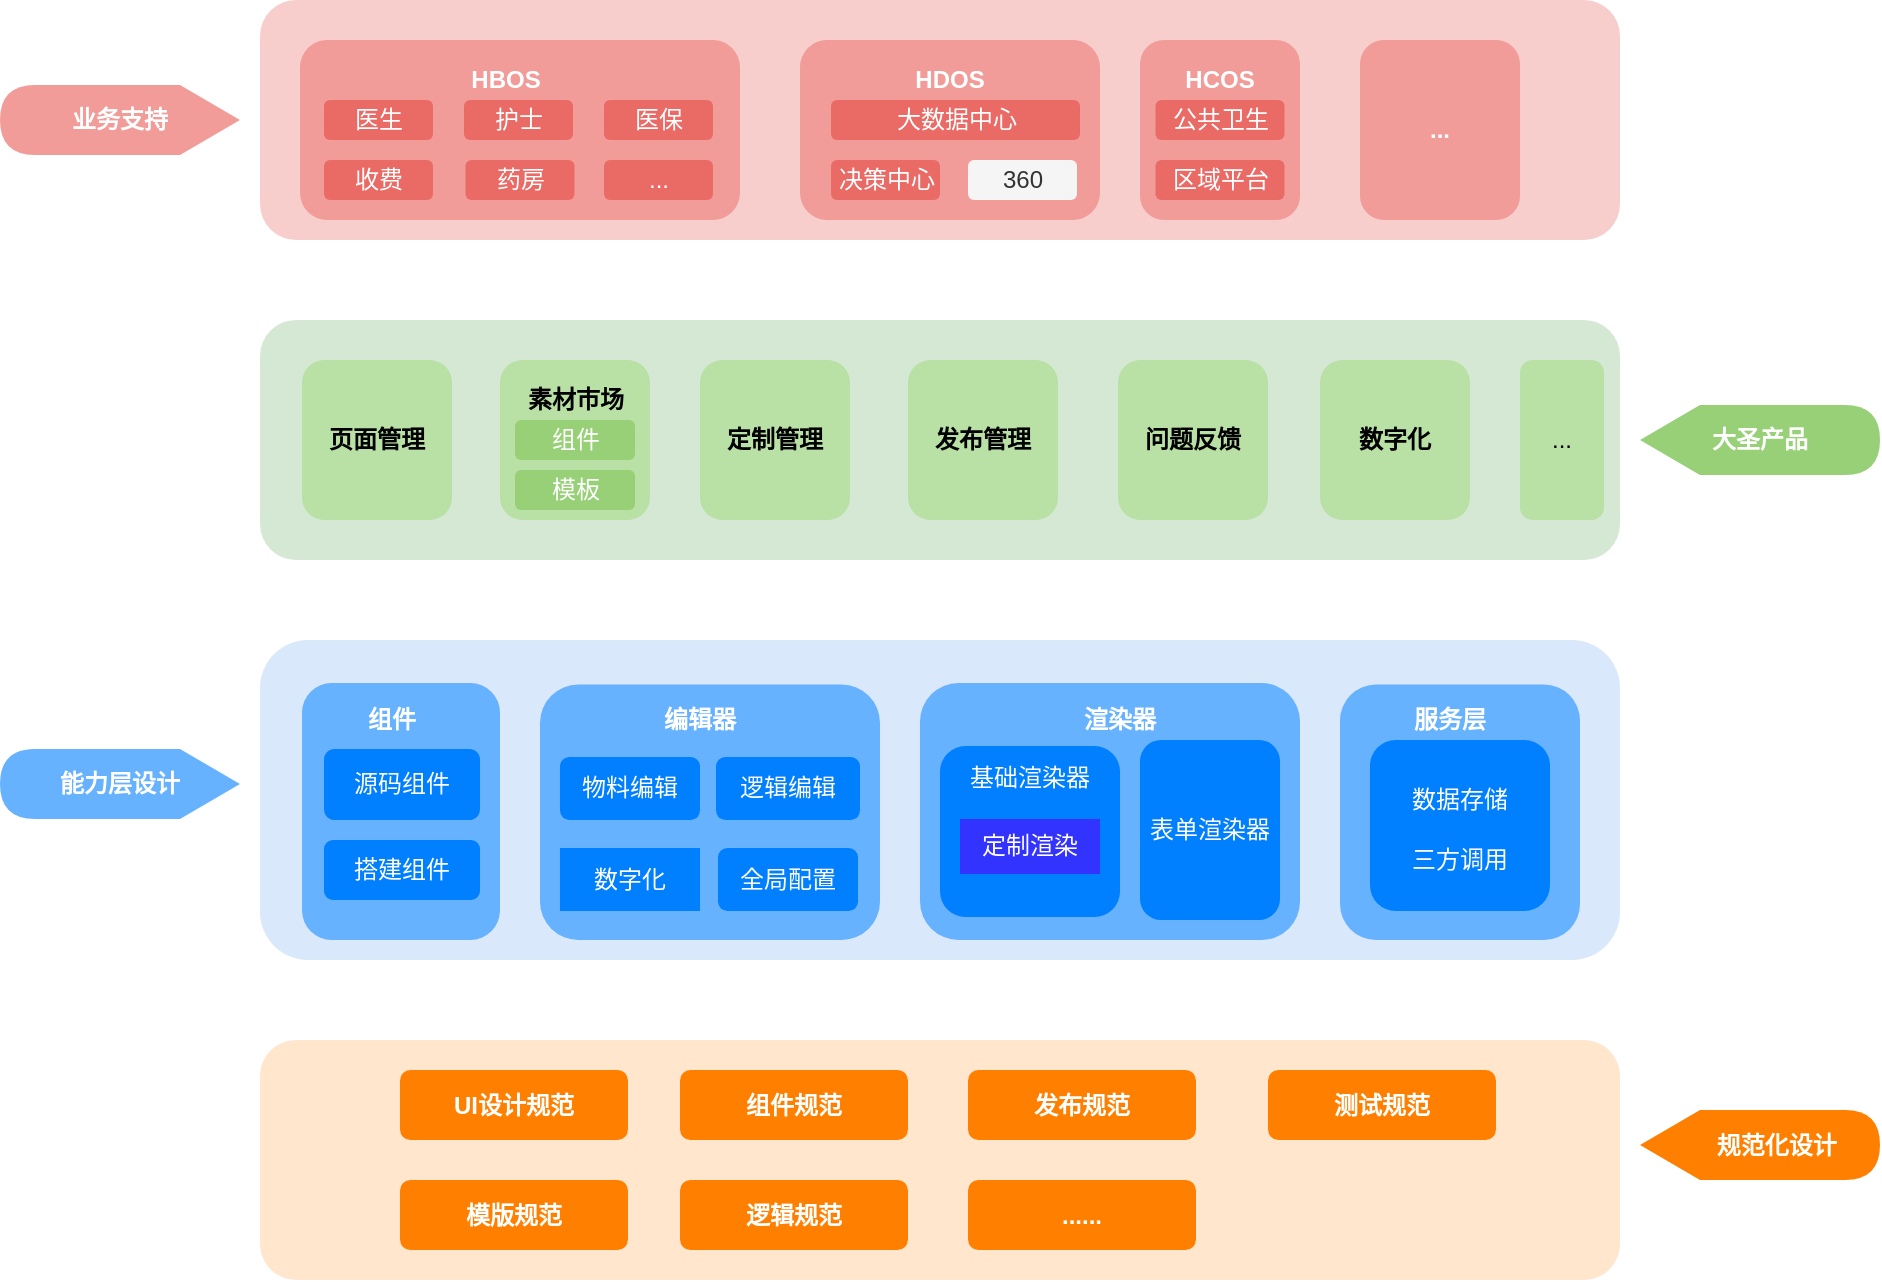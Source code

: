 <mxfile version="24.6.2" type="github" pages="2">
  <diagram name="第 1 页" id="Ihx0P2SWV2xgKwI4vrT0">
    <mxGraphModel dx="2275" dy="1494" grid="1" gridSize="10" guides="1" tooltips="1" connect="1" arrows="1" fold="1" page="1" pageScale="1" pageWidth="1169" pageHeight="827" math="0" shadow="0">
      <root>
        <mxCell id="0" />
        <mxCell id="1" parent="0" />
        <mxCell id="CBLO3VD58gaESAwxVpmc-16" value="&lt;h3&gt;&lt;br&gt;&lt;/h3&gt;" style="rounded=1;whiteSpace=wrap;html=1;fillColor=#FFE6CC;strokeColor=none;glass=0;" vertex="1" parent="1">
          <mxGeometry x="80" y="440" width="680" height="120" as="geometry" />
        </mxCell>
        <mxCell id="CBLO3VD58gaESAwxVpmc-18" value="&lt;font color=&quot;#ffffff&quot;&gt;&lt;b&gt;&amp;nbsp; &amp;nbsp; &amp;nbsp;规范化设计&lt;/b&gt;&lt;/font&gt;" style="shape=display;whiteSpace=wrap;html=1;fillColor=#FF8000;strokeColor=none;fontColor=#000000;" vertex="1" parent="1">
          <mxGeometry x="770" y="475" width="120" height="35" as="geometry" />
        </mxCell>
        <mxCell id="CBLO3VD58gaESAwxVpmc-19" value="" style="rounded=1;whiteSpace=wrap;html=1;shadow=0;rotation=0;glass=0;fillColor=#dae8fc;strokeColor=none;" vertex="1" parent="1">
          <mxGeometry x="80" y="240" width="680" height="160" as="geometry" />
        </mxCell>
        <mxCell id="CBLO3VD58gaESAwxVpmc-20" value="&lt;font color=&quot;#ffffff&quot;&gt;&lt;b&gt;能力层设计&lt;/b&gt;&lt;/font&gt;" style="shape=display;whiteSpace=wrap;html=1;fillColor=#66B2FF;strokeColor=none;direction=west;" vertex="1" parent="1">
          <mxGeometry x="-50" y="294.5" width="120" height="35" as="geometry" />
        </mxCell>
        <mxCell id="CBLO3VD58gaESAwxVpmc-21" value="" style="rounded=1;whiteSpace=wrap;html=1;fillColor=#66B2FF;strokeColor=none;" vertex="1" parent="1">
          <mxGeometry x="101" y="261.5" width="99" height="128.5" as="geometry" />
        </mxCell>
        <mxCell id="CBLO3VD58gaESAwxVpmc-22" value="&lt;span style=&quot;color: rgb(255, 255, 255);&quot;&gt;&lt;b&gt;组件&lt;/b&gt;&lt;/span&gt;" style="rounded=0;whiteSpace=wrap;html=1;strokeColor=none;fillColor=none;" vertex="1" parent="1">
          <mxGeometry x="106" y="270" width="80" height="20" as="geometry" />
        </mxCell>
        <mxCell id="CBLO3VD58gaESAwxVpmc-23" value="&lt;font color=&quot;#ffffff&quot;&gt;源码组件&lt;/font&gt;" style="rounded=1;whiteSpace=wrap;html=1;strokeColor=none;fillColor=#007FFF;" vertex="1" parent="1">
          <mxGeometry x="112" y="294.5" width="78" height="35.5" as="geometry" />
        </mxCell>
        <mxCell id="CBLO3VD58gaESAwxVpmc-24" value="&lt;font color=&quot;#ffffff&quot;&gt;搭建组件&lt;/font&gt;" style="rounded=1;whiteSpace=wrap;html=1;strokeColor=none;fillColor=#007FFF;" vertex="1" parent="1">
          <mxGeometry x="112" y="340" width="78" height="30" as="geometry" />
        </mxCell>
        <mxCell id="CBLO3VD58gaESAwxVpmc-26" value="" style="rounded=1;whiteSpace=wrap;html=1;fillColor=#66B2FF;strokeColor=none;" vertex="1" parent="1">
          <mxGeometry x="220" y="262.25" width="170" height="127.75" as="geometry" />
        </mxCell>
        <mxCell id="CBLO3VD58gaESAwxVpmc-27" value="&lt;font color=&quot;#ffffff&quot;&gt;&lt;b&gt;编辑器&lt;/b&gt;&lt;/font&gt;" style="rounded=0;whiteSpace=wrap;html=1;strokeColor=none;fillColor=none;" vertex="1" parent="1">
          <mxGeometry x="260" y="270" width="80" height="20" as="geometry" />
        </mxCell>
        <mxCell id="CBLO3VD58gaESAwxVpmc-28" value="" style="rounded=1;whiteSpace=wrap;html=1;fillColor=#66B2FF;strokeColor=none;" vertex="1" parent="1">
          <mxGeometry x="410" y="261.5" width="190" height="128.5" as="geometry" />
        </mxCell>
        <mxCell id="CBLO3VD58gaESAwxVpmc-29" value="&lt;font color=&quot;#ffffff&quot;&gt;&lt;b&gt;渲染器&lt;/b&gt;&lt;/font&gt;" style="rounded=0;whiteSpace=wrap;html=1;strokeColor=none;fillColor=none;" vertex="1" parent="1">
          <mxGeometry x="470" y="270" width="80" height="20" as="geometry" />
        </mxCell>
        <mxCell id="CBLO3VD58gaESAwxVpmc-30" value="" style="rounded=1;whiteSpace=wrap;html=1;fillColor=#66B2FF;strokeColor=none;" vertex="1" parent="1">
          <mxGeometry x="620" y="262.25" width="120" height="127.75" as="geometry" />
        </mxCell>
        <mxCell id="CBLO3VD58gaESAwxVpmc-31" value="&lt;font color=&quot;#ffffff&quot;&gt;服务层&lt;/font&gt;" style="rounded=0;whiteSpace=wrap;html=1;strokeColor=none;fillColor=none;fontStyle=1" vertex="1" parent="1">
          <mxGeometry x="635" y="270" width="80" height="20" as="geometry" />
        </mxCell>
        <mxCell id="CBLO3VD58gaESAwxVpmc-32" value="" style="rounded=1;whiteSpace=wrap;html=1;shadow=0;rotation=0;glass=0;fillColor=#d5e8d4;strokeColor=none;" vertex="1" parent="1">
          <mxGeometry x="80" y="80" width="680" height="120" as="geometry" />
        </mxCell>
        <mxCell id="CBLO3VD58gaESAwxVpmc-34" value="&lt;font color=&quot;#ffffff&quot;&gt;&lt;b&gt;大圣产品&lt;/b&gt;&lt;/font&gt;" style="shape=display;whiteSpace=wrap;html=1;fillColor=#97D077;strokeColor=none;" vertex="1" parent="1">
          <mxGeometry x="770" y="122.5" width="120" height="35" as="geometry" />
        </mxCell>
        <mxCell id="CBLO3VD58gaESAwxVpmc-35" value="" style="rounded=1;whiteSpace=wrap;html=1;shadow=0;rotation=0;glass=0;fillColor=#f8cecc;strokeColor=none;" vertex="1" parent="1">
          <mxGeometry x="80" y="-80" width="680" height="120" as="geometry" />
        </mxCell>
        <mxCell id="CBLO3VD58gaESAwxVpmc-36" value="&lt;font color=&quot;#ffffff&quot;&gt;&lt;b&gt;业务支持&lt;/b&gt;&lt;/font&gt;" style="shape=display;whiteSpace=wrap;html=1;fillColor=#F19C99;strokeColor=none;direction=west;" vertex="1" parent="1">
          <mxGeometry x="-50" y="-37.5" width="120" height="35" as="geometry" />
        </mxCell>
        <mxCell id="CBLO3VD58gaESAwxVpmc-37" value="&lt;b&gt;UI设计规范&lt;/b&gt;" style="rounded=1;whiteSpace=wrap;html=1;fillColor=#FF8000;strokeColor=none;fontColor=#FFFFFF;" vertex="1" parent="1">
          <mxGeometry x="150" y="455" width="114" height="35" as="geometry" />
        </mxCell>
        <mxCell id="CBLO3VD58gaESAwxVpmc-38" value="&lt;b&gt;组件规范&lt;/b&gt;" style="rounded=1;whiteSpace=wrap;html=1;fillColor=#FF8000;strokeColor=none;fontColor=#FFFFFF;" vertex="1" parent="1">
          <mxGeometry x="290" y="455" width="114" height="35" as="geometry" />
        </mxCell>
        <mxCell id="CBLO3VD58gaESAwxVpmc-39" value="&lt;b&gt;发布规范&lt;/b&gt;" style="rounded=1;whiteSpace=wrap;html=1;fillColor=#FF8000;strokeColor=none;fontColor=#FFFFFF;" vertex="1" parent="1">
          <mxGeometry x="434" y="455" width="114" height="35" as="geometry" />
        </mxCell>
        <mxCell id="CBLO3VD58gaESAwxVpmc-40" value="&lt;b&gt;测试规范&lt;/b&gt;" style="rounded=1;whiteSpace=wrap;html=1;fillColor=#FF8000;strokeColor=none;fontColor=#FFFFFF;" vertex="1" parent="1">
          <mxGeometry x="584" y="455" width="114" height="35" as="geometry" />
        </mxCell>
        <mxCell id="CBLO3VD58gaESAwxVpmc-41" value="&lt;b&gt;模版规范&lt;/b&gt;" style="rounded=1;whiteSpace=wrap;html=1;fillColor=#FF8000;strokeColor=none;fontColor=#FFFFFF;" vertex="1" parent="1">
          <mxGeometry x="150" y="510" width="114" height="35" as="geometry" />
        </mxCell>
        <mxCell id="CBLO3VD58gaESAwxVpmc-42" value="&lt;b&gt;逻辑规范&lt;/b&gt;" style="rounded=1;whiteSpace=wrap;html=1;fillColor=#FF8000;strokeColor=none;fontColor=#FFFFFF;" vertex="1" parent="1">
          <mxGeometry x="290" y="510" width="114" height="35" as="geometry" />
        </mxCell>
        <mxCell id="CBLO3VD58gaESAwxVpmc-43" value="&lt;b&gt;......&lt;/b&gt;" style="rounded=1;whiteSpace=wrap;html=1;fillColor=#FF8000;strokeColor=none;fontColor=#FFFFFF;" vertex="1" parent="1">
          <mxGeometry x="434" y="510" width="114" height="35" as="geometry" />
        </mxCell>
        <mxCell id="CBLO3VD58gaESAwxVpmc-45" value="" style="rounded=1;whiteSpace=wrap;html=1;strokeColor=none;fillColor=#007FFF;" vertex="1" parent="1">
          <mxGeometry x="420" y="293" width="90" height="85.5" as="geometry" />
        </mxCell>
        <mxCell id="CBLO3VD58gaESAwxVpmc-46" value="&lt;font color=&quot;#ffffff&quot;&gt;表单渲染器&lt;/font&gt;" style="rounded=1;whiteSpace=wrap;html=1;strokeColor=none;fillColor=#007FFF;" vertex="1" parent="1">
          <mxGeometry x="520" y="290" width="70" height="90" as="geometry" />
        </mxCell>
        <mxCell id="CBLO3VD58gaESAwxVpmc-51" value="基础渲染器" style="rounded=0;whiteSpace=wrap;html=1;strokeColor=none;fillColor=none;fontColor=#FFFFFF;" vertex="1" parent="1">
          <mxGeometry x="430" y="298.5" width="70" height="20" as="geometry" />
        </mxCell>
        <mxCell id="CBLO3VD58gaESAwxVpmc-52" value="定制渲染" style="rounded=0;whiteSpace=wrap;html=1;fillColor=#3333FF;strokeColor=none;fontColor=#FFFFFF;" vertex="1" parent="1">
          <mxGeometry x="430" y="329.5" width="70" height="27.5" as="geometry" />
        </mxCell>
        <mxCell id="CBLO3VD58gaESAwxVpmc-53" value="" style="rounded=1;whiteSpace=wrap;html=1;strokeColor=none;fillColor=#007FFF;" vertex="1" parent="1">
          <mxGeometry x="635" y="290" width="90" height="85.5" as="geometry" />
        </mxCell>
        <mxCell id="CBLO3VD58gaESAwxVpmc-54" value="数据存储" style="rounded=1;whiteSpace=wrap;html=1;fillColor=none;strokeColor=none;fontColor=#FFFFFF;" vertex="1" parent="1">
          <mxGeometry x="640" y="309.75" width="80" height="20.5" as="geometry" />
        </mxCell>
        <mxCell id="CBLO3VD58gaESAwxVpmc-55" value="三方调用" style="rounded=1;whiteSpace=wrap;html=1;strokeColor=none;fillColor=none;fontColor=#FFFFFF;" vertex="1" parent="1">
          <mxGeometry x="640" y="340" width="80" height="20" as="geometry" />
        </mxCell>
        <mxCell id="CBLO3VD58gaESAwxVpmc-56" value="&lt;font color=&quot;#ffffff&quot;&gt;物料编辑&lt;/font&gt;" style="rounded=1;whiteSpace=wrap;html=1;strokeColor=none;fillColor=#007FFF;" vertex="1" parent="1">
          <mxGeometry x="230" y="298.5" width="70" height="31.5" as="geometry" />
        </mxCell>
        <mxCell id="CBLO3VD58gaESAwxVpmc-57" value="&lt;font color=&quot;#ffffff&quot;&gt;逻辑编辑&lt;/font&gt;" style="rounded=1;whiteSpace=wrap;html=1;strokeColor=none;fillColor=#007FFF;" vertex="1" parent="1">
          <mxGeometry x="308" y="298.5" width="72" height="31.5" as="geometry" />
        </mxCell>
        <mxCell id="CBLO3VD58gaESAwxVpmc-59" value="&lt;font color=&quot;#ffffff&quot;&gt;数字化&lt;/font&gt;" style="rounded=1;whiteSpace=wrap;html=1;strokeColor=none;fillColor=#007FFF;arcSize=0;" vertex="1" parent="1">
          <mxGeometry x="230" y="344" width="70" height="31.5" as="geometry" />
        </mxCell>
        <mxCell id="CBLO3VD58gaESAwxVpmc-60" value="&lt;font color=&quot;#ffffff&quot;&gt;全局配置&lt;/font&gt;" style="rounded=1;whiteSpace=wrap;html=1;strokeColor=none;fillColor=#007FFF;" vertex="1" parent="1">
          <mxGeometry x="309" y="344" width="70" height="31.5" as="geometry" />
        </mxCell>
        <mxCell id="CBLO3VD58gaESAwxVpmc-61" value="&lt;b&gt;页面管理&lt;/b&gt;" style="rounded=1;whiteSpace=wrap;html=1;fillColor=#B9E0A5;strokeColor=none;" vertex="1" parent="1">
          <mxGeometry x="101" y="100" width="75" height="80" as="geometry" />
        </mxCell>
        <mxCell id="CBLO3VD58gaESAwxVpmc-62" value="&lt;font color=&quot;#000000&quot;&gt;&lt;b&gt;定制管理&lt;/b&gt;&lt;/font&gt;" style="rounded=1;whiteSpace=wrap;html=1;strokeColor=none;fillColor=#B9E0A5;fontColor=#FFFFFF;" vertex="1" parent="1">
          <mxGeometry x="300" y="100" width="75" height="80" as="geometry" />
        </mxCell>
        <mxCell id="CBLO3VD58gaESAwxVpmc-63" value="&lt;b&gt;发布管理&lt;/b&gt;" style="rounded=1;whiteSpace=wrap;html=1;strokeColor=none;fillColor=#B9E0A5;" vertex="1" parent="1">
          <mxGeometry x="404" y="100" width="75" height="80" as="geometry" />
        </mxCell>
        <mxCell id="CBLO3VD58gaESAwxVpmc-65" value="&lt;b&gt;问题反馈&lt;/b&gt;" style="rounded=1;whiteSpace=wrap;html=1;fillColor=#B9E0A5;strokeColor=none;" vertex="1" parent="1">
          <mxGeometry x="509" y="100" width="75" height="80" as="geometry" />
        </mxCell>
        <mxCell id="CBLO3VD58gaESAwxVpmc-66" value="&lt;b&gt;数字化&lt;/b&gt;" style="rounded=1;whiteSpace=wrap;html=1;fillColor=#B9E0A5;strokeColor=none;" vertex="1" parent="1">
          <mxGeometry x="610" y="100" width="75" height="80" as="geometry" />
        </mxCell>
        <mxCell id="CBLO3VD58gaESAwxVpmc-69" value="" style="rounded=1;whiteSpace=wrap;html=1;fillColor=#B9E0A5;strokeColor=none;" vertex="1" parent="1">
          <mxGeometry x="200" y="100" width="75" height="80" as="geometry" />
        </mxCell>
        <mxCell id="CBLO3VD58gaESAwxVpmc-70" value="..." style="rounded=1;whiteSpace=wrap;html=1;fillColor=#B9E0A5;strokeColor=none;" vertex="1" parent="1">
          <mxGeometry x="710" y="100" width="42" height="80" as="geometry" />
        </mxCell>
        <mxCell id="CBLO3VD58gaESAwxVpmc-72" value="" style="rounded=1;whiteSpace=wrap;html=1;fillColor=#F19C99;strokeColor=none;" vertex="1" parent="1">
          <mxGeometry x="100" y="-60" width="220" height="90" as="geometry" />
        </mxCell>
        <mxCell id="CBLO3VD58gaESAwxVpmc-77" value="&lt;font color=&quot;#ffffff&quot;&gt;HBOS&lt;/font&gt;" style="rounded=1;whiteSpace=wrap;html=1;strokeColor=none;fillColor=none;fontStyle=1" vertex="1" parent="1">
          <mxGeometry x="146" y="-50" width="114" height="20" as="geometry" />
        </mxCell>
        <mxCell id="CBLO3VD58gaESAwxVpmc-78" value="&lt;font color=&quot;#ffffff&quot;&gt;医生&lt;/font&gt;" style="rounded=1;whiteSpace=wrap;html=1;strokeColor=none;fillColor=#EA6B66;" vertex="1" parent="1">
          <mxGeometry x="112" y="-30" width="54.5" height="20" as="geometry" />
        </mxCell>
        <mxCell id="CBLO3VD58gaESAwxVpmc-79" value="&lt;font color=&quot;#ffffff&quot;&gt;护士&lt;/font&gt;" style="rounded=1;whiteSpace=wrap;html=1;strokeColor=none;fillColor=#EA6B66;" vertex="1" parent="1">
          <mxGeometry x="182" y="-30" width="54.5" height="20" as="geometry" />
        </mxCell>
        <mxCell id="CBLO3VD58gaESAwxVpmc-80" value="医保" style="rounded=1;whiteSpace=wrap;html=1;strokeColor=none;fillColor=#EA6B66;fontColor=#FFFFFF;" vertex="1" parent="1">
          <mxGeometry x="252" y="-30" width="54.5" height="20" as="geometry" />
        </mxCell>
        <mxCell id="CBLO3VD58gaESAwxVpmc-81" value="&lt;font color=&quot;#ffffff&quot;&gt;收费&lt;/font&gt;" style="rounded=1;whiteSpace=wrap;html=1;strokeColor=none;fillColor=#EA6B66;" vertex="1" parent="1">
          <mxGeometry x="112" width="54.5" height="20" as="geometry" />
        </mxCell>
        <mxCell id="CBLO3VD58gaESAwxVpmc-83" value="&lt;font color=&quot;#ffffff&quot;&gt;药房&lt;/font&gt;" style="rounded=1;whiteSpace=wrap;html=1;strokeColor=none;fillColor=#EA6B66;" vertex="1" parent="1">
          <mxGeometry x="182.75" width="54.5" height="20" as="geometry" />
        </mxCell>
        <mxCell id="CBLO3VD58gaESAwxVpmc-84" value="&lt;font color=&quot;#ffffff&quot;&gt;...&lt;/font&gt;" style="rounded=1;whiteSpace=wrap;html=1;strokeColor=none;fillColor=#EA6B66;" vertex="1" parent="1">
          <mxGeometry x="252" width="54.5" height="20" as="geometry" />
        </mxCell>
        <mxCell id="CBLO3VD58gaESAwxVpmc-85" value="" style="rounded=1;whiteSpace=wrap;html=1;fillColor=#F19C99;strokeColor=none;" vertex="1" parent="1">
          <mxGeometry x="350" y="-60" width="150" height="90" as="geometry" />
        </mxCell>
        <mxCell id="CBLO3VD58gaESAwxVpmc-86" value="&lt;font color=&quot;#ffffff&quot;&gt;HDOS&lt;/font&gt;" style="rounded=1;whiteSpace=wrap;html=1;strokeColor=none;fillColor=none;fontStyle=1" vertex="1" parent="1">
          <mxGeometry x="395" y="-50" width="60" height="20" as="geometry" />
        </mxCell>
        <mxCell id="CBLO3VD58gaESAwxVpmc-87" value="大数据中心" style="rounded=1;whiteSpace=wrap;html=1;strokeColor=none;fillColor=#EA6B66;fontColor=#FFFFFF;" vertex="1" parent="1">
          <mxGeometry x="365.5" y="-30" width="124.5" height="20" as="geometry" />
        </mxCell>
        <mxCell id="CBLO3VD58gaESAwxVpmc-89" value="决策中心" style="rounded=1;whiteSpace=wrap;html=1;strokeColor=none;fillColor=#EA6B66;fontColor=#FFFFFF;" vertex="1" parent="1">
          <mxGeometry x="365.5" width="54.5" height="20" as="geometry" />
        </mxCell>
        <mxCell id="CBLO3VD58gaESAwxVpmc-91" value="360" style="rounded=1;whiteSpace=wrap;html=1;strokeColor=none;fillColor=#f5f5f5;fontColor=#333333;" vertex="1" parent="1">
          <mxGeometry x="434" width="54.5" height="20" as="geometry" />
        </mxCell>
        <mxCell id="CBLO3VD58gaESAwxVpmc-92" value="" style="rounded=1;whiteSpace=wrap;html=1;fillColor=#F19C99;strokeColor=none;" vertex="1" parent="1">
          <mxGeometry x="520" y="-60" width="80" height="90" as="geometry" />
        </mxCell>
        <mxCell id="CBLO3VD58gaESAwxVpmc-93" value="&lt;font color=&quot;#ffffff&quot;&gt;HCOS&lt;/font&gt;" style="rounded=1;whiteSpace=wrap;html=1;strokeColor=none;fillColor=none;fontStyle=1" vertex="1" parent="1">
          <mxGeometry x="530" y="-50" width="60" height="20" as="geometry" />
        </mxCell>
        <mxCell id="CBLO3VD58gaESAwxVpmc-94" value="公共卫生" style="rounded=1;whiteSpace=wrap;html=1;strokeColor=none;fillColor=#EA6B66;fontColor=#FFFFFF;" vertex="1" parent="1">
          <mxGeometry x="527.75" y="-30" width="64.5" height="20" as="geometry" />
        </mxCell>
        <mxCell id="CBLO3VD58gaESAwxVpmc-95" value="区域平台" style="rounded=1;whiteSpace=wrap;html=1;strokeColor=none;fillColor=#EA6B66;fontColor=#FFFFFF;" vertex="1" parent="1">
          <mxGeometry x="527.75" width="64.5" height="20" as="geometry" />
        </mxCell>
        <mxCell id="CBLO3VD58gaESAwxVpmc-96" value="&lt;font color=&quot;#ffffff&quot;&gt;&lt;b&gt;...&lt;/b&gt;&lt;/font&gt;" style="rounded=1;whiteSpace=wrap;html=1;fillColor=#F19C99;strokeColor=none;" vertex="1" parent="1">
          <mxGeometry x="630" y="-60" width="80" height="90" as="geometry" />
        </mxCell>
        <mxCell id="CBLO3VD58gaESAwxVpmc-100" value="素材市场" style="rounded=1;whiteSpace=wrap;html=1;strokeColor=none;fillColor=none;fontStyle=1" vertex="1" parent="1">
          <mxGeometry x="207.5" y="110" width="60" height="20" as="geometry" />
        </mxCell>
        <mxCell id="CBLO3VD58gaESAwxVpmc-102" value="&lt;font color=&quot;#ffffff&quot;&gt;组件&lt;/font&gt;" style="rounded=1;whiteSpace=wrap;html=1;strokeColor=none;fillColor=#97D077;" vertex="1" parent="1">
          <mxGeometry x="207.5" y="130" width="60" height="20" as="geometry" />
        </mxCell>
        <mxCell id="CBLO3VD58gaESAwxVpmc-103" value="&lt;font color=&quot;#ffffff&quot;&gt;模板&lt;/font&gt;" style="rounded=1;whiteSpace=wrap;html=1;strokeColor=none;fillColor=#97D077;" vertex="1" parent="1">
          <mxGeometry x="207.5" y="155" width="60" height="20" as="geometry" />
        </mxCell>
      </root>
    </mxGraphModel>
  </diagram>
  <diagram id="_g9TrDihs8L3n8dFIb_W" name="第 2 页">
    <mxGraphModel dx="2074" dy="1121" grid="1" gridSize="10" guides="1" tooltips="1" connect="1" arrows="1" fold="1" page="1" pageScale="1" pageWidth="1169" pageHeight="827" math="0" shadow="0">
      <root>
        <mxCell id="0" />
        <mxCell id="1" parent="0" />
        <mxCell id="FcNsKvqCmcVXWMOmH7gl-2" value="&lt;font color=&quot;#ffffff&quot; style=&quot;font-size: 26px;&quot;&gt;超时事件A&lt;br&gt;触发&lt;/font&gt;" style="rounded=0;whiteSpace=wrap;html=1;fillColor=#EF7D31;strokeColor=#EF7D31;" vertex="1" parent="1">
          <mxGeometry x="240" y="540" width="160" height="120" as="geometry" />
        </mxCell>
        <mxCell id="FcNsKvqCmcVXWMOmH7gl-3" value="&lt;font color=&quot;#ffffff&quot; style=&quot;font-size: 26px;&quot;&gt;事件触发&lt;/font&gt;" style="rounded=0;whiteSpace=wrap;html=1;fillColor=#EF7D31;strokeColor=#EF7D31;" vertex="1" parent="1">
          <mxGeometry x="240" y="300" width="160" height="40" as="geometry" />
        </mxCell>
        <mxCell id="FcNsKvqCmcVXWMOmH7gl-9" style="edgeStyle=orthogonalEdgeStyle;rounded=0;orthogonalLoop=1;jettySize=auto;html=1;entryX=0.5;entryY=0;entryDx=0;entryDy=0;strokeWidth=2;strokeColor=#B8CAAE;" edge="1" parent="1" source="FcNsKvqCmcVXWMOmH7gl-4" target="FcNsKvqCmcVXWMOmH7gl-3">
          <mxGeometry relative="1" as="geometry" />
        </mxCell>
        <mxCell id="FcNsKvqCmcVXWMOmH7gl-4" value="&lt;font color=&quot;#ffffff&quot; style=&quot;font-size: 26px;&quot;&gt;事件触发&lt;/font&gt;" style="rounded=0;whiteSpace=wrap;html=1;fillColor=#EF7D31;strokeColor=#EF7D31;" vertex="1" parent="1">
          <mxGeometry x="240" y="180" width="160" height="40" as="geometry" />
        </mxCell>
        <mxCell id="FcNsKvqCmcVXWMOmH7gl-5" value="" style="endArrow=classic;html=1;rounded=0;exitX=0.5;exitY=1;exitDx=0;exitDy=0;entryX=0.5;entryY=0;entryDx=0;entryDy=0;strokeColor=#B8CAAE;strokeWidth=2;" edge="1" parent="1" source="FcNsKvqCmcVXWMOmH7gl-3" target="FcNsKvqCmcVXWMOmH7gl-2">
          <mxGeometry width="50" height="50" relative="1" as="geometry">
            <mxPoint x="320" y="480" as="sourcePoint" />
            <mxPoint x="370" y="430" as="targetPoint" />
          </mxGeometry>
        </mxCell>
        <mxCell id="FcNsKvqCmcVXWMOmH7gl-6" value="" style="endArrow=classic;html=1;rounded=0;exitX=0.5;exitY=1;exitDx=0;exitDy=0;strokeWidth=2;strokeColor=#B8CAAE;" edge="1" parent="1" source="FcNsKvqCmcVXWMOmH7gl-2">
          <mxGeometry width="50" height="50" relative="1" as="geometry">
            <mxPoint x="330" y="720" as="sourcePoint" />
            <mxPoint x="320" y="80" as="targetPoint" />
            <Array as="points">
              <mxPoint x="320" y="700" />
              <mxPoint x="200" y="700" />
              <mxPoint x="200" y="60" />
              <mxPoint x="320" y="60" />
            </Array>
          </mxGeometry>
        </mxCell>
        <mxCell id="FcNsKvqCmcVXWMOmH7gl-8" value="" style="edgeStyle=orthogonalEdgeStyle;rounded=0;orthogonalLoop=1;jettySize=auto;html=1;strokeColor=#B8CAAE;strokeWidth=2;" edge="1" parent="1" source="FcNsKvqCmcVXWMOmH7gl-7" target="FcNsKvqCmcVXWMOmH7gl-4">
          <mxGeometry relative="1" as="geometry" />
        </mxCell>
        <mxCell id="FcNsKvqCmcVXWMOmH7gl-7" value="&lt;font style=&quot;font-size: 26px;&quot;&gt;事件循环&lt;/font&gt;" style="text;html=1;align=center;verticalAlign=middle;resizable=0;points=[];autosize=1;strokeColor=none;fillColor=none;" vertex="1" parent="1">
          <mxGeometry x="255" y="75" width="130" height="40" as="geometry" />
        </mxCell>
        <mxCell id="FcNsKvqCmcVXWMOmH7gl-10" value="&lt;font color=&quot;#ffffff&quot; style=&quot;font-size: 26px;&quot;&gt;线程池处&lt;br&gt;理事件&lt;/font&gt;" style="ellipse;whiteSpace=wrap;html=1;aspect=fixed;fillColor=#5B9BD5;strokeColor=#5B9BD5;" vertex="1" parent="1">
          <mxGeometry x="750" y="130" width="240" height="240" as="geometry" />
        </mxCell>
        <mxCell id="FcNsKvqCmcVXWMOmH7gl-16" style="edgeStyle=orthogonalEdgeStyle;rounded=0;orthogonalLoop=1;jettySize=auto;html=1;exitX=0;exitY=0.5;exitDx=0;exitDy=0;strokeWidth=2;" edge="1" parent="1" source="FcNsKvqCmcVXWMOmH7gl-11">
          <mxGeometry relative="1" as="geometry">
            <mxPoint x="400" y="594.5" as="targetPoint" />
            <mxPoint x="660" y="594.5" as="sourcePoint" />
          </mxGeometry>
        </mxCell>
        <mxCell id="FcNsKvqCmcVXWMOmH7gl-11" value="&lt;font color=&quot;#ffffff&quot; style=&quot;font-size: 26px;&quot;&gt;事件操作队列&lt;/font&gt;" style="rounded=0;whiteSpace=wrap;html=1;fillColor=#000000;" vertex="1" parent="1">
          <mxGeometry x="670" y="560" width="420" height="70" as="geometry" />
        </mxCell>
        <mxCell id="FcNsKvqCmcVXWMOmH7gl-12" value="" style="endArrow=classic;html=1;rounded=0;exitX=0.5;exitY=1;exitDx=0;exitDy=0;strokeWidth=2;" edge="1" parent="1" source="FcNsKvqCmcVXWMOmH7gl-10">
          <mxGeometry width="50" height="50" relative="1" as="geometry">
            <mxPoint x="869.5" y="370" as="sourcePoint" />
            <mxPoint x="870" y="560" as="targetPoint" />
          </mxGeometry>
        </mxCell>
        <mxCell id="FcNsKvqCmcVXWMOmH7gl-13" value="" style="endArrow=classic;html=1;rounded=0;exitX=1;exitY=0.5;exitDx=0;exitDy=0;entryX=-0.004;entryY=0.538;entryDx=0;entryDy=0;entryPerimeter=0;strokeWidth=2;" edge="1" parent="1" source="FcNsKvqCmcVXWMOmH7gl-4" target="FcNsKvqCmcVXWMOmH7gl-10">
          <mxGeometry width="50" height="50" relative="1" as="geometry">
            <mxPoint x="820" y="490" as="sourcePoint" />
            <mxPoint x="740" y="260" as="targetPoint" />
          </mxGeometry>
        </mxCell>
        <mxCell id="FcNsKvqCmcVXWMOmH7gl-14" value="" style="endArrow=classic;html=1;rounded=0;exitX=1;exitY=0.5;exitDx=0;exitDy=0;strokeWidth=2;" edge="1" parent="1" source="FcNsKvqCmcVXWMOmH7gl-3">
          <mxGeometry width="50" height="50" relative="1" as="geometry">
            <mxPoint x="410" y="210" as="sourcePoint" />
            <mxPoint x="750" y="260" as="targetPoint" />
          </mxGeometry>
        </mxCell>
      </root>
    </mxGraphModel>
  </diagram>
</mxfile>
